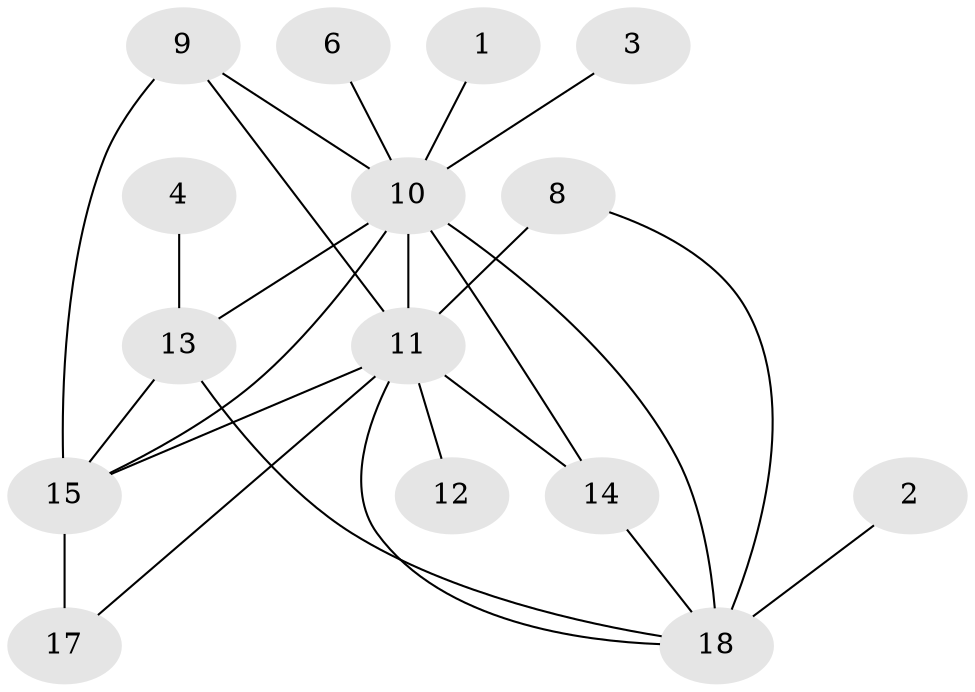 // original degree distribution, {1: 0.2413793103448276, 3: 0.25862068965517243, 2: 0.2413793103448276, 4: 0.08620689655172414, 5: 0.034482758620689655, 6: 0.06896551724137931, 0: 0.034482758620689655, 8: 0.017241379310344827, 9: 0.017241379310344827}
// Generated by graph-tools (version 1.1) at 2025/35/03/04/25 23:35:57]
// undirected, 15 vertices, 24 edges
graph export_dot {
  node [color=gray90,style=filled];
  1;
  2;
  3;
  4;
  6;
  8;
  9;
  10;
  11;
  12;
  13;
  14;
  15;
  17;
  18;
  1 -- 10 [weight=1.0];
  2 -- 18 [weight=1.0];
  3 -- 10 [weight=1.0];
  4 -- 13 [weight=1.0];
  6 -- 10 [weight=1.0];
  8 -- 11 [weight=2.0];
  8 -- 18 [weight=1.0];
  9 -- 10 [weight=1.0];
  9 -- 11 [weight=1.0];
  9 -- 15 [weight=1.0];
  10 -- 11 [weight=3.0];
  10 -- 13 [weight=1.0];
  10 -- 14 [weight=1.0];
  10 -- 15 [weight=3.0];
  10 -- 18 [weight=2.0];
  11 -- 12 [weight=1.0];
  11 -- 14 [weight=2.0];
  11 -- 15 [weight=1.0];
  11 -- 17 [weight=1.0];
  11 -- 18 [weight=1.0];
  13 -- 15 [weight=1.0];
  13 -- 18 [weight=1.0];
  14 -- 18 [weight=1.0];
  15 -- 17 [weight=2.0];
}
